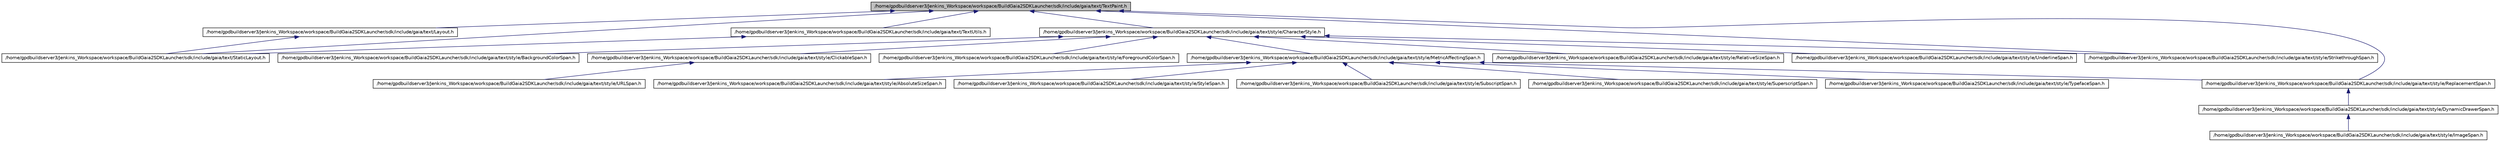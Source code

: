 digraph G
{
  edge [fontname="Helvetica",fontsize="10",labelfontname="Helvetica",labelfontsize="10"];
  node [fontname="Helvetica",fontsize="10",shape=record];
  Node1 [label="/home/gpdbuildserver3/Jenkins_Workspace/workspace/BuildGaia2SDKLauncher/sdk/include/gaia/text/TextPaint.h",height=0.2,width=0.4,color="black", fillcolor="grey75", style="filled" fontcolor="black"];
  Node1 -> Node2 [dir=back,color="midnightblue",fontsize="10",style="solid",fontname="Helvetica"];
  Node2 [label="/home/gpdbuildserver3/Jenkins_Workspace/workspace/BuildGaia2SDKLauncher/sdk/include/gaia/text/Layout.h",height=0.2,width=0.4,color="black", fillcolor="white", style="filled",URL="$d6/d48/_layout_8h.html"];
  Node2 -> Node3 [dir=back,color="midnightblue",fontsize="10",style="solid",fontname="Helvetica"];
  Node3 [label="/home/gpdbuildserver3/Jenkins_Workspace/workspace/BuildGaia2SDKLauncher/sdk/include/gaia/text/StaticLayout.h",height=0.2,width=0.4,color="black", fillcolor="white", style="filled",URL="$df/d0d/_static_layout_8h.html"];
  Node1 -> Node3 [dir=back,color="midnightblue",fontsize="10",style="solid",fontname="Helvetica"];
  Node1 -> Node4 [dir=back,color="midnightblue",fontsize="10",style="solid",fontname="Helvetica"];
  Node4 [label="/home/gpdbuildserver3/Jenkins_Workspace/workspace/BuildGaia2SDKLauncher/sdk/include/gaia/text/style/CharacterStyle.h",height=0.2,width=0.4,color="black", fillcolor="white", style="filled",URL="$d5/dc5/_character_style_8h.html"];
  Node4 -> Node5 [dir=back,color="midnightblue",fontsize="10",style="solid",fontname="Helvetica"];
  Node5 [label="/home/gpdbuildserver3/Jenkins_Workspace/workspace/BuildGaia2SDKLauncher/sdk/include/gaia/text/style/BackgroundColorSpan.h",height=0.2,width=0.4,color="black", fillcolor="white", style="filled",URL="$d6/da2/_background_color_span_8h.html"];
  Node4 -> Node6 [dir=back,color="midnightblue",fontsize="10",style="solid",fontname="Helvetica"];
  Node6 [label="/home/gpdbuildserver3/Jenkins_Workspace/workspace/BuildGaia2SDKLauncher/sdk/include/gaia/text/style/ClickableSpan.h",height=0.2,width=0.4,color="black", fillcolor="white", style="filled",URL="$d9/d43/_clickable_span_8h.html"];
  Node6 -> Node7 [dir=back,color="midnightblue",fontsize="10",style="solid",fontname="Helvetica"];
  Node7 [label="/home/gpdbuildserver3/Jenkins_Workspace/workspace/BuildGaia2SDKLauncher/sdk/include/gaia/text/style/URLSpan.h",height=0.2,width=0.4,color="black", fillcolor="white", style="filled",URL="$d3/d8d/_u_r_l_span_8h.html"];
  Node4 -> Node8 [dir=back,color="midnightblue",fontsize="10",style="solid",fontname="Helvetica"];
  Node8 [label="/home/gpdbuildserver3/Jenkins_Workspace/workspace/BuildGaia2SDKLauncher/sdk/include/gaia/text/style/ForegroundColorSpan.h",height=0.2,width=0.4,color="black", fillcolor="white", style="filled",URL="$d0/dbb/_foreground_color_span_8h.html"];
  Node4 -> Node9 [dir=back,color="midnightblue",fontsize="10",style="solid",fontname="Helvetica"];
  Node9 [label="/home/gpdbuildserver3/Jenkins_Workspace/workspace/BuildGaia2SDKLauncher/sdk/include/gaia/text/style/MetricAffectingSpan.h",height=0.2,width=0.4,color="black", fillcolor="white", style="filled",URL="$d6/d5c/_metric_affecting_span_8h.html"];
  Node9 -> Node10 [dir=back,color="midnightblue",fontsize="10",style="solid",fontname="Helvetica"];
  Node10 [label="/home/gpdbuildserver3/Jenkins_Workspace/workspace/BuildGaia2SDKLauncher/sdk/include/gaia/text/style/AbsoluteSizeSpan.h",height=0.2,width=0.4,color="black", fillcolor="white", style="filled",URL="$dc/dd0/_absolute_size_span_8h.html"];
  Node9 -> Node11 [dir=back,color="midnightblue",fontsize="10",style="solid",fontname="Helvetica"];
  Node11 [label="/home/gpdbuildserver3/Jenkins_Workspace/workspace/BuildGaia2SDKLauncher/sdk/include/gaia/text/style/ReplacementSpan.h",height=0.2,width=0.4,color="black", fillcolor="white", style="filled",URL="$d7/d25/_replacement_span_8h.html"];
  Node11 -> Node12 [dir=back,color="midnightblue",fontsize="10",style="solid",fontname="Helvetica"];
  Node12 [label="/home/gpdbuildserver3/Jenkins_Workspace/workspace/BuildGaia2SDKLauncher/sdk/include/gaia/text/style/DynamicDrawerSpan.h",height=0.2,width=0.4,color="black", fillcolor="white", style="filled",URL="$dd/d32/_dynamic_drawer_span_8h.html"];
  Node12 -> Node13 [dir=back,color="midnightblue",fontsize="10",style="solid",fontname="Helvetica"];
  Node13 [label="/home/gpdbuildserver3/Jenkins_Workspace/workspace/BuildGaia2SDKLauncher/sdk/include/gaia/text/style/ImageSpan.h",height=0.2,width=0.4,color="black", fillcolor="white", style="filled",URL="$da/d07/_image_span_8h.html"];
  Node9 -> Node14 [dir=back,color="midnightblue",fontsize="10",style="solid",fontname="Helvetica"];
  Node14 [label="/home/gpdbuildserver3/Jenkins_Workspace/workspace/BuildGaia2SDKLauncher/sdk/include/gaia/text/style/StyleSpan.h",height=0.2,width=0.4,color="black", fillcolor="white", style="filled",URL="$d2/def/_style_span_8h.html"];
  Node9 -> Node15 [dir=back,color="midnightblue",fontsize="10",style="solid",fontname="Helvetica"];
  Node15 [label="/home/gpdbuildserver3/Jenkins_Workspace/workspace/BuildGaia2SDKLauncher/sdk/include/gaia/text/style/SubscriptSpan.h",height=0.2,width=0.4,color="black", fillcolor="white", style="filled",URL="$d2/d7b/_subscript_span_8h.html"];
  Node9 -> Node16 [dir=back,color="midnightblue",fontsize="10",style="solid",fontname="Helvetica"];
  Node16 [label="/home/gpdbuildserver3/Jenkins_Workspace/workspace/BuildGaia2SDKLauncher/sdk/include/gaia/text/style/SuperscriptSpan.h",height=0.2,width=0.4,color="black", fillcolor="white", style="filled",URL="$d4/dbd/_superscript_span_8h.html"];
  Node9 -> Node17 [dir=back,color="midnightblue",fontsize="10",style="solid",fontname="Helvetica"];
  Node17 [label="/home/gpdbuildserver3/Jenkins_Workspace/workspace/BuildGaia2SDKLauncher/sdk/include/gaia/text/style/TypefaceSpan.h",height=0.2,width=0.4,color="black", fillcolor="white", style="filled",URL="$da/d19/_typeface_span_8h.html"];
  Node4 -> Node18 [dir=back,color="midnightblue",fontsize="10",style="solid",fontname="Helvetica"];
  Node18 [label="/home/gpdbuildserver3/Jenkins_Workspace/workspace/BuildGaia2SDKLauncher/sdk/include/gaia/text/style/RelativeSizeSpan.h",height=0.2,width=0.4,color="black", fillcolor="white", style="filled",URL="$d5/de5/_relative_size_span_8h.html"];
  Node4 -> Node19 [dir=back,color="midnightblue",fontsize="10",style="solid",fontname="Helvetica"];
  Node19 [label="/home/gpdbuildserver3/Jenkins_Workspace/workspace/BuildGaia2SDKLauncher/sdk/include/gaia/text/style/StrikethroughSpan.h",height=0.2,width=0.4,color="black", fillcolor="white", style="filled",URL="$dd/df5/_strikethrough_span_8h.html"];
  Node4 -> Node20 [dir=back,color="midnightblue",fontsize="10",style="solid",fontname="Helvetica"];
  Node20 [label="/home/gpdbuildserver3/Jenkins_Workspace/workspace/BuildGaia2SDKLauncher/sdk/include/gaia/text/style/UnderlineSpan.h",height=0.2,width=0.4,color="black", fillcolor="white", style="filled",URL="$d9/d28/_underline_span_8h.html"];
  Node1 -> Node11 [dir=back,color="midnightblue",fontsize="10",style="solid",fontname="Helvetica"];
  Node1 -> Node19 [dir=back,color="midnightblue",fontsize="10",style="solid",fontname="Helvetica"];
  Node1 -> Node21 [dir=back,color="midnightblue",fontsize="10",style="solid",fontname="Helvetica"];
  Node21 [label="/home/gpdbuildserver3/Jenkins_Workspace/workspace/BuildGaia2SDKLauncher/sdk/include/gaia/text/TextUtils.h",height=0.2,width=0.4,color="black", fillcolor="white", style="filled",URL="$d5/d6d/_text_utils_8h.html"];
  Node21 -> Node3 [dir=back,color="midnightblue",fontsize="10",style="solid",fontname="Helvetica"];
}
